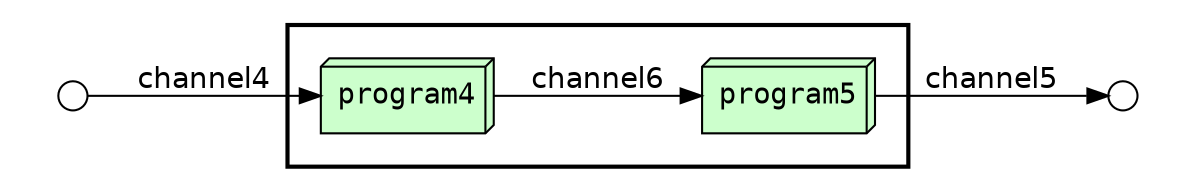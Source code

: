 digraph Workflow {
rankdir=LR
graph[fontname=Courier]
edge[fontname=Helvetica]
node[fontname=Courier]
subgraph cluster0 {
label=""
penwidth=2
fontsize=18
subgraph cluster1 {
label=""
color="white"
node[shape=box3d style="filled" fillcolor="#CCFFCC" peripheries=1 label=""]
node1 [label="program4"]
node2 [label="program5"]
node[shape=box style="filled" fillcolor="#CCFFCC" peripheries=2 label=""]
}}
node[shape=circle style="filled" fillcolor="#FFFFFF" peripheries=1 label="" width=0.2]
subgraph cluster2 { label="" color="white"
subgraph cluster3 { label="" color="white"
node3
}}
subgraph cluster4 { label="" color="white"
subgraph cluster5 { label="" color="white"
node4
}}
node2 -> node4 [label="channel5"]
node3 -> node1 [label="channel4"]
node1 -> node2 [label="channel6"]
}
